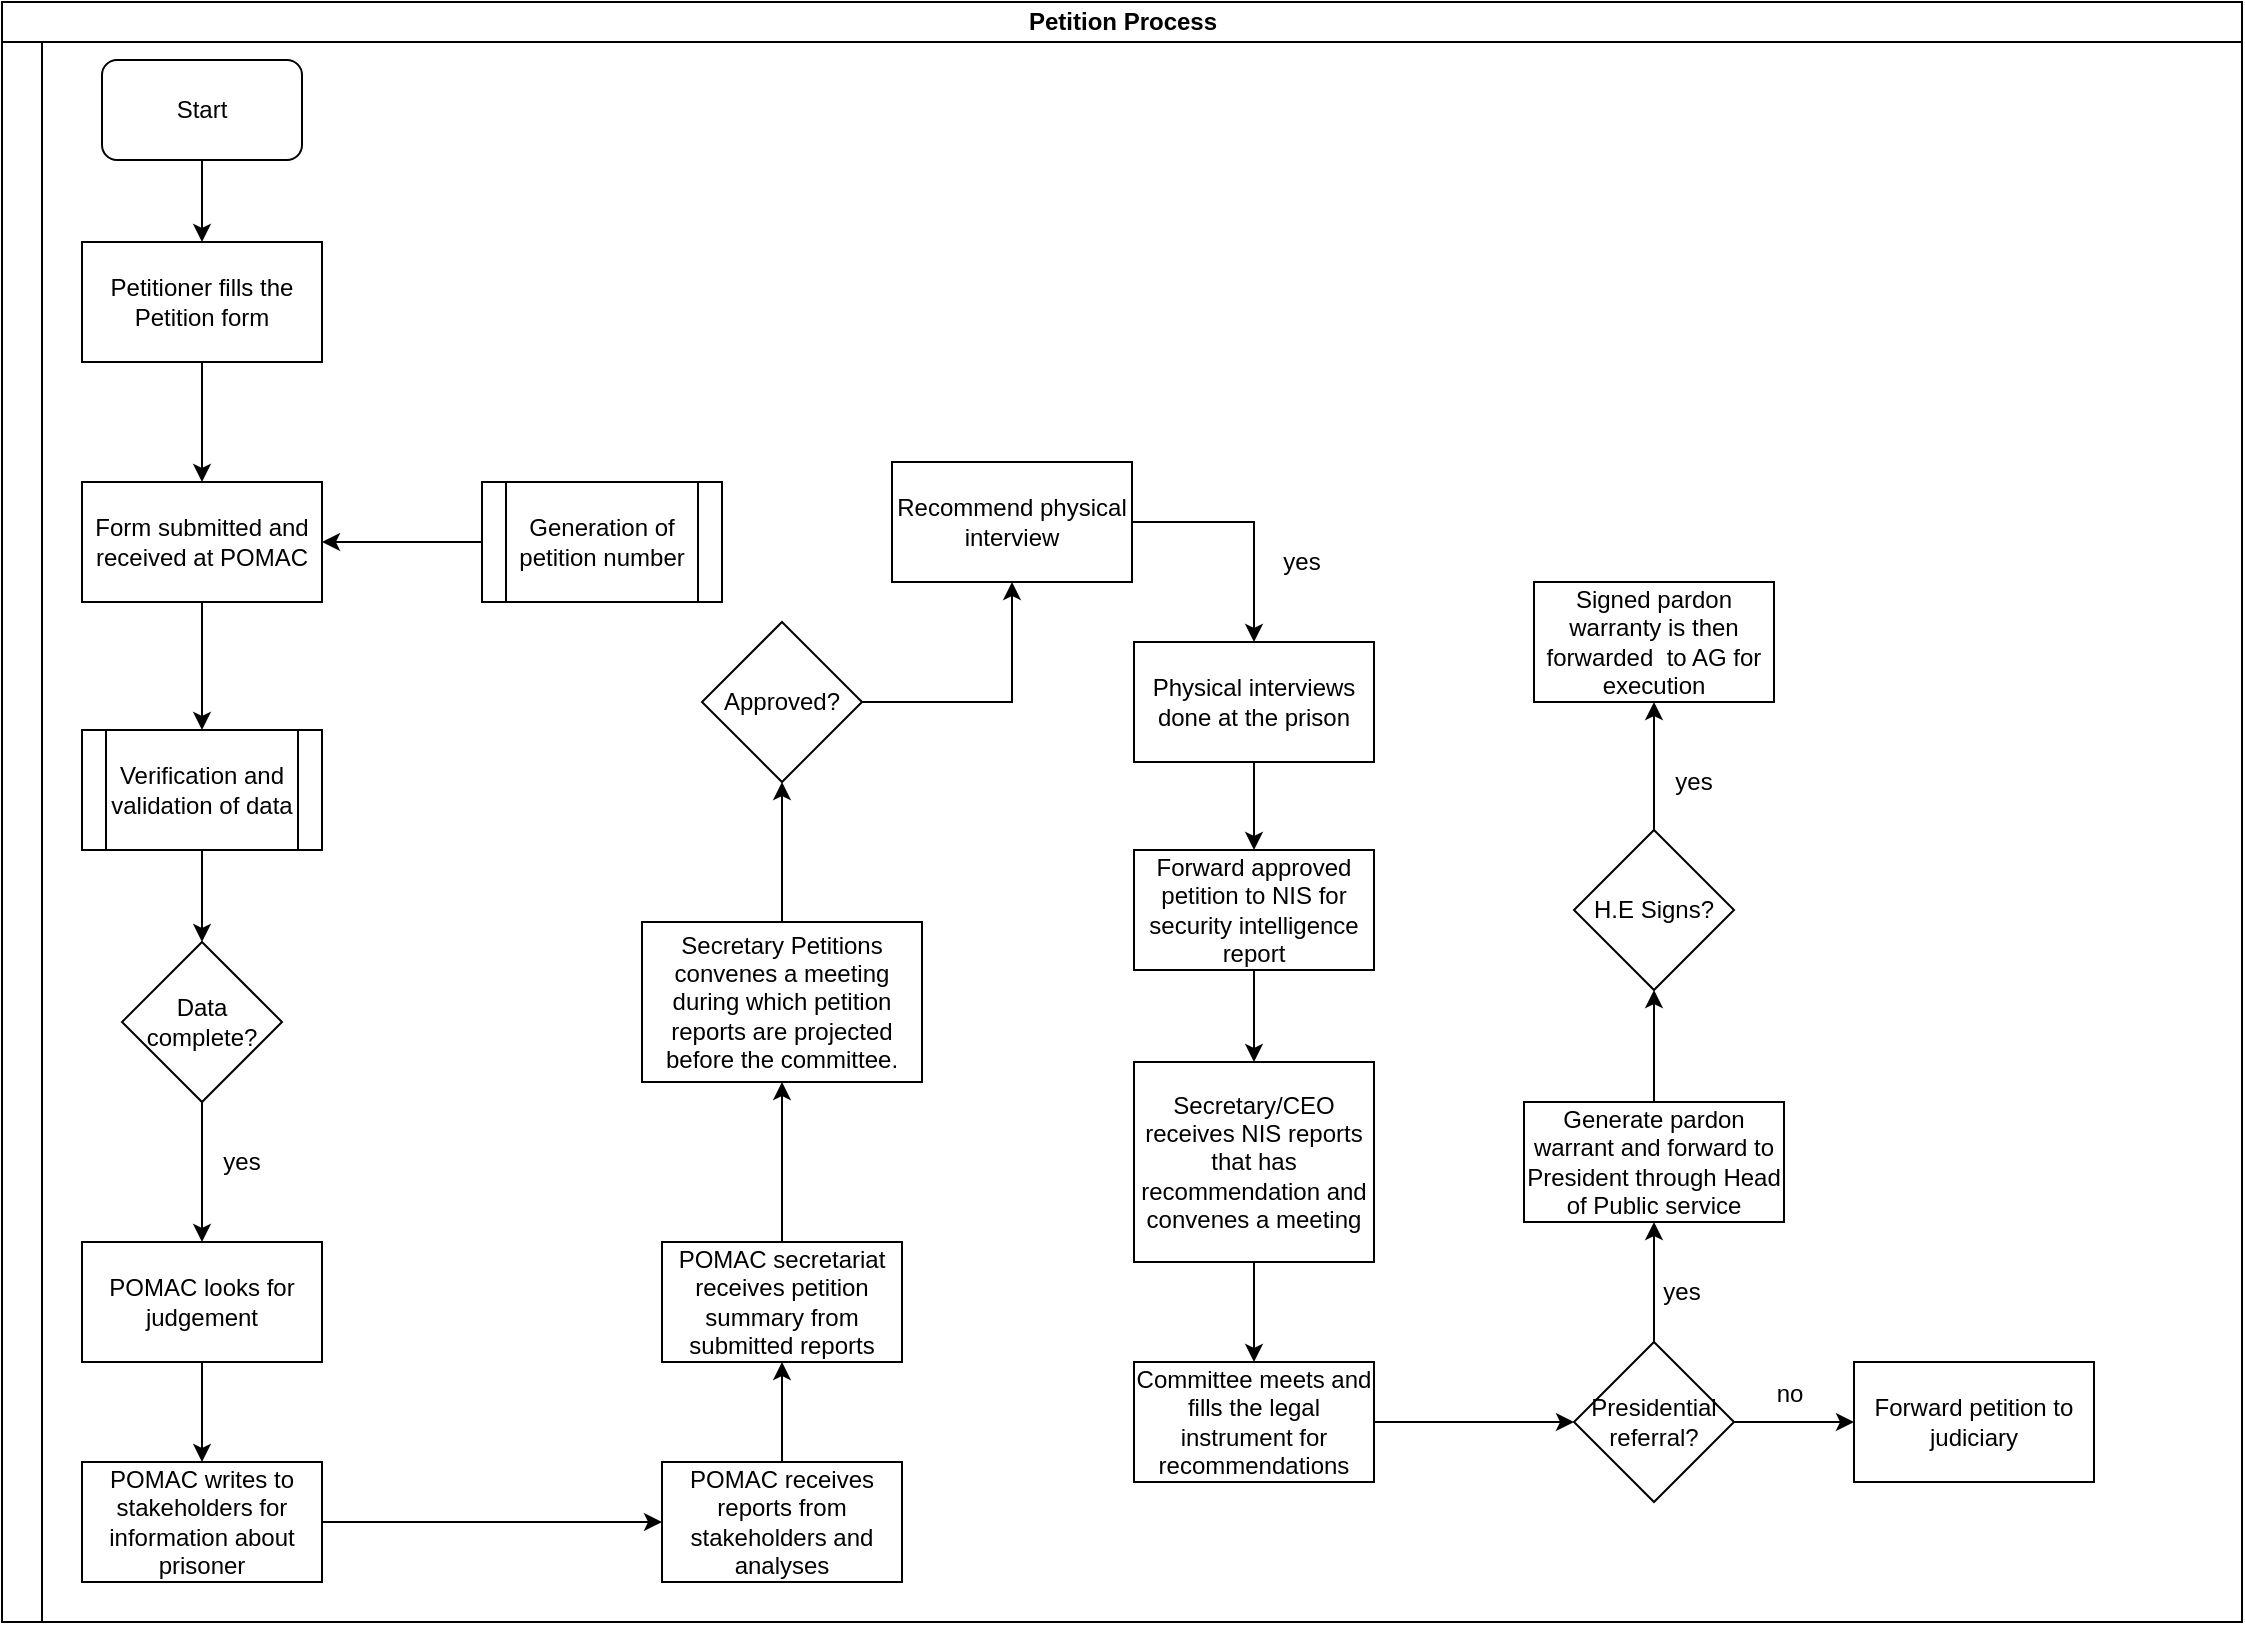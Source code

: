 <mxfile version="13.8.0" type="github">
  <diagram id="znga5Cu131E_-9qryZF8" name="Page-1">
    <mxGraphModel dx="910" dy="487" grid="1" gridSize="10" guides="1" tooltips="1" connect="1" arrows="1" fold="1" page="1" pageScale="1" pageWidth="1169" pageHeight="827" math="0" shadow="0">
      <root>
        <mxCell id="0" />
        <mxCell id="1" parent="0" />
        <mxCell id="18WlAGKv3SEhdBKcBWfW-1" value="Petition Process" style="swimlane;html=1;childLayout=stackLayout;resizeParent=1;resizeParentMax=0;horizontal=1;startSize=20;horizontalStack=0;" parent="1" vertex="1">
          <mxGeometry x="20" y="50" width="1120" height="810" as="geometry" />
        </mxCell>
        <mxCell id="18WlAGKv3SEhdBKcBWfW-2" value="" style="swimlane;html=1;startSize=20;horizontal=0;" parent="18WlAGKv3SEhdBKcBWfW-1" vertex="1">
          <mxGeometry y="20" width="1120" height="790" as="geometry" />
        </mxCell>
        <mxCell id="tqYWSmG6XYO8T_lrHcQw-3" value="" style="edgeStyle=orthogonalEdgeStyle;rounded=0;orthogonalLoop=1;jettySize=auto;html=1;entryX=0.5;entryY=0;entryDx=0;entryDy=0;" parent="18WlAGKv3SEhdBKcBWfW-2" source="tqYWSmG6XYO8T_lrHcQw-1" target="tqYWSmG6XYO8T_lrHcQw-4" edge="1">
          <mxGeometry relative="1" as="geometry">
            <mxPoint x="100" y="135" as="targetPoint" />
          </mxGeometry>
        </mxCell>
        <mxCell id="tqYWSmG6XYO8T_lrHcQw-1" value="Start" style="rounded=1;whiteSpace=wrap;html=1;" parent="18WlAGKv3SEhdBKcBWfW-2" vertex="1">
          <mxGeometry x="50" y="9" width="100" height="50" as="geometry" />
        </mxCell>
        <mxCell id="tqYWSmG6XYO8T_lrHcQw-4" value="Petitioner fills the Petition form" style="rounded=0;whiteSpace=wrap;html=1;" parent="18WlAGKv3SEhdBKcBWfW-2" vertex="1">
          <mxGeometry x="40" y="100" width="120" height="60" as="geometry" />
        </mxCell>
        <mxCell id="XICMrNqC_bUasMm1yP-3-13" value="Recommend physical interview" style="whiteSpace=wrap;html=1;rounded=0;" vertex="1" parent="18WlAGKv3SEhdBKcBWfW-2">
          <mxGeometry x="445" y="210" width="120" height="60" as="geometry" />
        </mxCell>
        <mxCell id="tqYWSmG6XYO8T_lrHcQw-9" value="Generation of petition number" style="shape=process;whiteSpace=wrap;html=1;backgroundOutline=1;" parent="18WlAGKv3SEhdBKcBWfW-2" vertex="1">
          <mxGeometry x="240" y="220" width="120" height="60" as="geometry" />
        </mxCell>
        <mxCell id="tqYWSmG6XYO8T_lrHcQw-5" value="Form submitted and received at POMAC" style="whiteSpace=wrap;html=1;rounded=0;" parent="18WlAGKv3SEhdBKcBWfW-2" vertex="1">
          <mxGeometry x="40" y="220" width="120" height="60" as="geometry" />
        </mxCell>
        <mxCell id="XICMrNqC_bUasMm1yP-3-15" value="yes" style="text;html=1;strokeColor=none;fillColor=none;align=center;verticalAlign=middle;whiteSpace=wrap;rounded=0;" vertex="1" parent="18WlAGKv3SEhdBKcBWfW-2">
          <mxGeometry x="630" y="250" width="40" height="20" as="geometry" />
        </mxCell>
        <mxCell id="XICMrNqC_bUasMm1yP-3-38" value="Signed pardon warranty is then forwarded&amp;nbsp; to AG for execution" style="whiteSpace=wrap;html=1;rounded=0;" vertex="1" parent="18WlAGKv3SEhdBKcBWfW-2">
          <mxGeometry x="766" y="270" width="120" height="60" as="geometry" />
        </mxCell>
        <mxCell id="XICMrNqC_bUasMm1yP-3-11" value="Approved?" style="rhombus;whiteSpace=wrap;html=1;rounded=0;" vertex="1" parent="18WlAGKv3SEhdBKcBWfW-2">
          <mxGeometry x="350" y="290" width="80" height="80" as="geometry" />
        </mxCell>
        <mxCell id="XICMrNqC_bUasMm1yP-3-16" value="Physical interviews done at the prison" style="whiteSpace=wrap;html=1;rounded=0;" vertex="1" parent="18WlAGKv3SEhdBKcBWfW-2">
          <mxGeometry x="566" y="300" width="120" height="60" as="geometry" />
        </mxCell>
        <mxCell id="XICMrNqC_bUasMm1yP-3-42" value="yes" style="text;html=1;strokeColor=none;fillColor=none;align=center;verticalAlign=middle;whiteSpace=wrap;rounded=0;" vertex="1" parent="18WlAGKv3SEhdBKcBWfW-2">
          <mxGeometry x="826" y="360" width="40" height="20" as="geometry" />
        </mxCell>
        <mxCell id="tqYWSmG6XYO8T_lrHcQw-7" value="Verification and validation of data" style="shape=process;whiteSpace=wrap;html=1;backgroundOutline=1;rounded=0;" parent="18WlAGKv3SEhdBKcBWfW-2" vertex="1">
          <mxGeometry x="40" y="344" width="120" height="60" as="geometry" />
        </mxCell>
        <mxCell id="XICMrNqC_bUasMm1yP-3-18" value="Forward approved petition to NIS for security intelligence report" style="whiteSpace=wrap;html=1;rounded=0;" vertex="1" parent="18WlAGKv3SEhdBKcBWfW-2">
          <mxGeometry x="566" y="404" width="120" height="60" as="geometry" />
        </mxCell>
        <mxCell id="XICMrNqC_bUasMm1yP-3-36" value="H.E Signs?" style="rhombus;whiteSpace=wrap;html=1;rounded=0;" vertex="1" parent="18WlAGKv3SEhdBKcBWfW-2">
          <mxGeometry x="786" y="394" width="80" height="80" as="geometry" />
        </mxCell>
        <mxCell id="tqYWSmG6XYO8T_lrHcQw-11" value="Data complete?" style="rhombus;whiteSpace=wrap;html=1;rounded=0;" parent="18WlAGKv3SEhdBKcBWfW-2" vertex="1">
          <mxGeometry x="60" y="450" width="80" height="80" as="geometry" />
        </mxCell>
        <mxCell id="XICMrNqC_bUasMm1yP-3-7" value="Secretary Petitions convenes a meeting during which petition reports are projected before the committee." style="whiteSpace=wrap;html=1;rounded=0;" vertex="1" parent="18WlAGKv3SEhdBKcBWfW-2">
          <mxGeometry x="320" y="440" width="140" height="80" as="geometry" />
        </mxCell>
        <mxCell id="XICMrNqC_bUasMm1yP-3-28" value="Generate pardon warrant and forward to President through Head of Public service" style="whiteSpace=wrap;html=1;rounded=0;" vertex="1" parent="18WlAGKv3SEhdBKcBWfW-2">
          <mxGeometry x="761" y="530" width="130" height="60" as="geometry" />
        </mxCell>
        <mxCell id="XICMrNqC_bUasMm1yP-3-20" value="Secretary/CEO receives NIS reports that has recommendation and convenes a meeting" style="whiteSpace=wrap;html=1;rounded=0;" vertex="1" parent="18WlAGKv3SEhdBKcBWfW-2">
          <mxGeometry x="566" y="510" width="120" height="100" as="geometry" />
        </mxCell>
        <mxCell id="tqYWSmG6XYO8T_lrHcQw-15" value="yes" style="text;html=1;strokeColor=none;fillColor=none;align=center;verticalAlign=middle;whiteSpace=wrap;rounded=0;" parent="18WlAGKv3SEhdBKcBWfW-2" vertex="1">
          <mxGeometry x="100" y="550" width="40" height="20" as="geometry" />
        </mxCell>
        <mxCell id="XICMrNqC_bUasMm1yP-3-5" value="POMAC secretariat receives petition summary from submitted reports" style="whiteSpace=wrap;html=1;rounded=0;" vertex="1" parent="18WlAGKv3SEhdBKcBWfW-2">
          <mxGeometry x="330" y="600" width="120" height="60" as="geometry" />
        </mxCell>
        <mxCell id="tqYWSmG6XYO8T_lrHcQw-13" value="POMAC looks for judgement " style="whiteSpace=wrap;html=1;rounded=0;" parent="18WlAGKv3SEhdBKcBWfW-2" vertex="1">
          <mxGeometry x="40" y="600" width="120" height="60" as="geometry" />
        </mxCell>
        <mxCell id="tqYWSmG6XYO8T_lrHcQw-6" value="" style="edgeStyle=orthogonalEdgeStyle;rounded=0;orthogonalLoop=1;jettySize=auto;html=1;" parent="18WlAGKv3SEhdBKcBWfW-2" source="tqYWSmG6XYO8T_lrHcQw-4" target="tqYWSmG6XYO8T_lrHcQw-5" edge="1">
          <mxGeometry relative="1" as="geometry" />
        </mxCell>
        <mxCell id="tqYWSmG6XYO8T_lrHcQw-10" value="" style="edgeStyle=orthogonalEdgeStyle;rounded=0;orthogonalLoop=1;jettySize=auto;html=1;" parent="18WlAGKv3SEhdBKcBWfW-2" source="tqYWSmG6XYO8T_lrHcQw-9" target="tqYWSmG6XYO8T_lrHcQw-5" edge="1">
          <mxGeometry relative="1" as="geometry" />
        </mxCell>
        <mxCell id="tqYWSmG6XYO8T_lrHcQw-8" value="" style="edgeStyle=orthogonalEdgeStyle;rounded=0;orthogonalLoop=1;jettySize=auto;html=1;" parent="18WlAGKv3SEhdBKcBWfW-2" source="tqYWSmG6XYO8T_lrHcQw-5" target="tqYWSmG6XYO8T_lrHcQw-7" edge="1">
          <mxGeometry relative="1" as="geometry" />
        </mxCell>
        <mxCell id="tqYWSmG6XYO8T_lrHcQw-12" value="" style="edgeStyle=orthogonalEdgeStyle;rounded=0;orthogonalLoop=1;jettySize=auto;html=1;" parent="18WlAGKv3SEhdBKcBWfW-2" source="tqYWSmG6XYO8T_lrHcQw-7" target="tqYWSmG6XYO8T_lrHcQw-11" edge="1">
          <mxGeometry relative="1" as="geometry" />
        </mxCell>
        <mxCell id="XICMrNqC_bUasMm1yP-3-25" value="" style="edgeStyle=orthogonalEdgeStyle;rounded=0;orthogonalLoop=1;jettySize=auto;html=1;entryX=0.5;entryY=0;entryDx=0;entryDy=0;" edge="1" parent="18WlAGKv3SEhdBKcBWfW-2" source="tqYWSmG6XYO8T_lrHcQw-11" target="tqYWSmG6XYO8T_lrHcQw-13">
          <mxGeometry relative="1" as="geometry">
            <mxPoint x="100" y="610" as="targetPoint" />
          </mxGeometry>
        </mxCell>
        <mxCell id="XICMrNqC_bUasMm1yP-3-2" value="" style="edgeStyle=orthogonalEdgeStyle;rounded=0;orthogonalLoop=1;jettySize=auto;html=1;" edge="1" parent="18WlAGKv3SEhdBKcBWfW-2" source="tqYWSmG6XYO8T_lrHcQw-13" target="XICMrNqC_bUasMm1yP-3-1">
          <mxGeometry relative="1" as="geometry" />
        </mxCell>
        <mxCell id="XICMrNqC_bUasMm1yP-3-30" value="yes" style="text;html=1;strokeColor=none;fillColor=none;align=center;verticalAlign=middle;whiteSpace=wrap;rounded=0;" vertex="1" parent="18WlAGKv3SEhdBKcBWfW-2">
          <mxGeometry x="820" y="615" width="40" height="20" as="geometry" />
        </mxCell>
        <mxCell id="XICMrNqC_bUasMm1yP-3-35" value="no" style="text;html=1;strokeColor=none;fillColor=none;align=center;verticalAlign=middle;whiteSpace=wrap;rounded=0;" vertex="1" parent="18WlAGKv3SEhdBKcBWfW-2">
          <mxGeometry x="874" y="666" width="40" height="20" as="geometry" />
        </mxCell>
        <mxCell id="XICMrNqC_bUasMm1yP-3-22" value="Committee meets and fills the legal instrument for recommendations" style="whiteSpace=wrap;html=1;rounded=0;" vertex="1" parent="18WlAGKv3SEhdBKcBWfW-2">
          <mxGeometry x="566" y="660" width="120" height="60" as="geometry" />
        </mxCell>
        <mxCell id="XICMrNqC_bUasMm1yP-3-3" value="POMAC receives reports from stakeholders and analyses" style="whiteSpace=wrap;html=1;rounded=0;" vertex="1" parent="18WlAGKv3SEhdBKcBWfW-2">
          <mxGeometry x="330" y="710" width="120" height="60" as="geometry" />
        </mxCell>
        <mxCell id="XICMrNqC_bUasMm1yP-3-1" value="POMAC writes to stakeholders for information about prisoner" style="whiteSpace=wrap;html=1;rounded=0;" vertex="1" parent="18WlAGKv3SEhdBKcBWfW-2">
          <mxGeometry x="40" y="710" width="120" height="60" as="geometry" />
        </mxCell>
        <mxCell id="XICMrNqC_bUasMm1yP-3-4" value="" style="edgeStyle=orthogonalEdgeStyle;rounded=0;orthogonalLoop=1;jettySize=auto;html=1;" edge="1" parent="18WlAGKv3SEhdBKcBWfW-2" source="XICMrNqC_bUasMm1yP-3-1" target="XICMrNqC_bUasMm1yP-3-3">
          <mxGeometry relative="1" as="geometry" />
        </mxCell>
        <mxCell id="XICMrNqC_bUasMm1yP-3-6" value="" style="edgeStyle=orthogonalEdgeStyle;rounded=0;orthogonalLoop=1;jettySize=auto;html=1;" edge="1" parent="18WlAGKv3SEhdBKcBWfW-2" source="XICMrNqC_bUasMm1yP-3-3" target="XICMrNqC_bUasMm1yP-3-5">
          <mxGeometry relative="1" as="geometry" />
        </mxCell>
        <mxCell id="XICMrNqC_bUasMm1yP-3-8" value="" style="edgeStyle=orthogonalEdgeStyle;rounded=0;orthogonalLoop=1;jettySize=auto;html=1;" edge="1" parent="18WlAGKv3SEhdBKcBWfW-2" source="XICMrNqC_bUasMm1yP-3-5" target="XICMrNqC_bUasMm1yP-3-7">
          <mxGeometry relative="1" as="geometry" />
        </mxCell>
        <mxCell id="XICMrNqC_bUasMm1yP-3-12" value="" style="edgeStyle=orthogonalEdgeStyle;rounded=0;orthogonalLoop=1;jettySize=auto;html=1;" edge="1" parent="18WlAGKv3SEhdBKcBWfW-2" source="XICMrNqC_bUasMm1yP-3-7" target="XICMrNqC_bUasMm1yP-3-11">
          <mxGeometry relative="1" as="geometry" />
        </mxCell>
        <mxCell id="XICMrNqC_bUasMm1yP-3-14" value="" style="edgeStyle=orthogonalEdgeStyle;rounded=0;orthogonalLoop=1;jettySize=auto;html=1;" edge="1" parent="18WlAGKv3SEhdBKcBWfW-2" source="XICMrNqC_bUasMm1yP-3-11" target="XICMrNqC_bUasMm1yP-3-13">
          <mxGeometry relative="1" as="geometry" />
        </mxCell>
        <mxCell id="XICMrNqC_bUasMm1yP-3-17" value="" style="edgeStyle=orthogonalEdgeStyle;rounded=0;orthogonalLoop=1;jettySize=auto;html=1;" edge="1" parent="18WlAGKv3SEhdBKcBWfW-2" source="XICMrNqC_bUasMm1yP-3-13" target="XICMrNqC_bUasMm1yP-3-16">
          <mxGeometry relative="1" as="geometry" />
        </mxCell>
        <mxCell id="XICMrNqC_bUasMm1yP-3-19" value="" style="edgeStyle=orthogonalEdgeStyle;rounded=0;orthogonalLoop=1;jettySize=auto;html=1;" edge="1" parent="18WlAGKv3SEhdBKcBWfW-2" source="XICMrNqC_bUasMm1yP-3-16" target="XICMrNqC_bUasMm1yP-3-18">
          <mxGeometry relative="1" as="geometry" />
        </mxCell>
        <mxCell id="XICMrNqC_bUasMm1yP-3-21" value="" style="edgeStyle=orthogonalEdgeStyle;rounded=0;orthogonalLoop=1;jettySize=auto;html=1;" edge="1" parent="18WlAGKv3SEhdBKcBWfW-2" source="XICMrNqC_bUasMm1yP-3-18" target="XICMrNqC_bUasMm1yP-3-20">
          <mxGeometry relative="1" as="geometry" />
        </mxCell>
        <mxCell id="XICMrNqC_bUasMm1yP-3-23" value="" style="edgeStyle=orthogonalEdgeStyle;rounded=0;orthogonalLoop=1;jettySize=auto;html=1;" edge="1" parent="18WlAGKv3SEhdBKcBWfW-2" source="XICMrNqC_bUasMm1yP-3-20" target="XICMrNqC_bUasMm1yP-3-22">
          <mxGeometry relative="1" as="geometry" />
        </mxCell>
        <mxCell id="XICMrNqC_bUasMm1yP-3-37" value="" style="edgeStyle=orthogonalEdgeStyle;rounded=0;orthogonalLoop=1;jettySize=auto;html=1;" edge="1" parent="18WlAGKv3SEhdBKcBWfW-2" source="XICMrNqC_bUasMm1yP-3-28" target="XICMrNqC_bUasMm1yP-3-36">
          <mxGeometry relative="1" as="geometry" />
        </mxCell>
        <mxCell id="XICMrNqC_bUasMm1yP-3-39" value="" style="edgeStyle=orthogonalEdgeStyle;rounded=0;orthogonalLoop=1;jettySize=auto;html=1;" edge="1" parent="18WlAGKv3SEhdBKcBWfW-2" source="XICMrNqC_bUasMm1yP-3-36" target="XICMrNqC_bUasMm1yP-3-38">
          <mxGeometry relative="1" as="geometry" />
        </mxCell>
        <mxCell id="XICMrNqC_bUasMm1yP-3-29" value="" style="edgeStyle=orthogonalEdgeStyle;rounded=0;orthogonalLoop=1;jettySize=auto;html=1;" edge="1" parent="1" source="XICMrNqC_bUasMm1yP-3-26" target="XICMrNqC_bUasMm1yP-3-28">
          <mxGeometry relative="1" as="geometry" />
        </mxCell>
        <mxCell id="XICMrNqC_bUasMm1yP-3-34" value="" style="edgeStyle=orthogonalEdgeStyle;rounded=0;orthogonalLoop=1;jettySize=auto;html=1;" edge="1" parent="1" source="XICMrNqC_bUasMm1yP-3-26" target="XICMrNqC_bUasMm1yP-3-33">
          <mxGeometry relative="1" as="geometry" />
        </mxCell>
        <mxCell id="XICMrNqC_bUasMm1yP-3-26" value="Presidential referral?" style="rhombus;whiteSpace=wrap;html=1;rounded=0;" vertex="1" parent="1">
          <mxGeometry x="806" y="720" width="80" height="80" as="geometry" />
        </mxCell>
        <mxCell id="XICMrNqC_bUasMm1yP-3-27" value="" style="edgeStyle=orthogonalEdgeStyle;rounded=0;orthogonalLoop=1;jettySize=auto;html=1;" edge="1" parent="1" source="XICMrNqC_bUasMm1yP-3-22" target="XICMrNqC_bUasMm1yP-3-26">
          <mxGeometry relative="1" as="geometry" />
        </mxCell>
        <mxCell id="XICMrNqC_bUasMm1yP-3-33" value="Forward petition to judiciary" style="whiteSpace=wrap;html=1;rounded=0;" vertex="1" parent="1">
          <mxGeometry x="946" y="730" width="120" height="60" as="geometry" />
        </mxCell>
      </root>
    </mxGraphModel>
  </diagram>
</mxfile>

